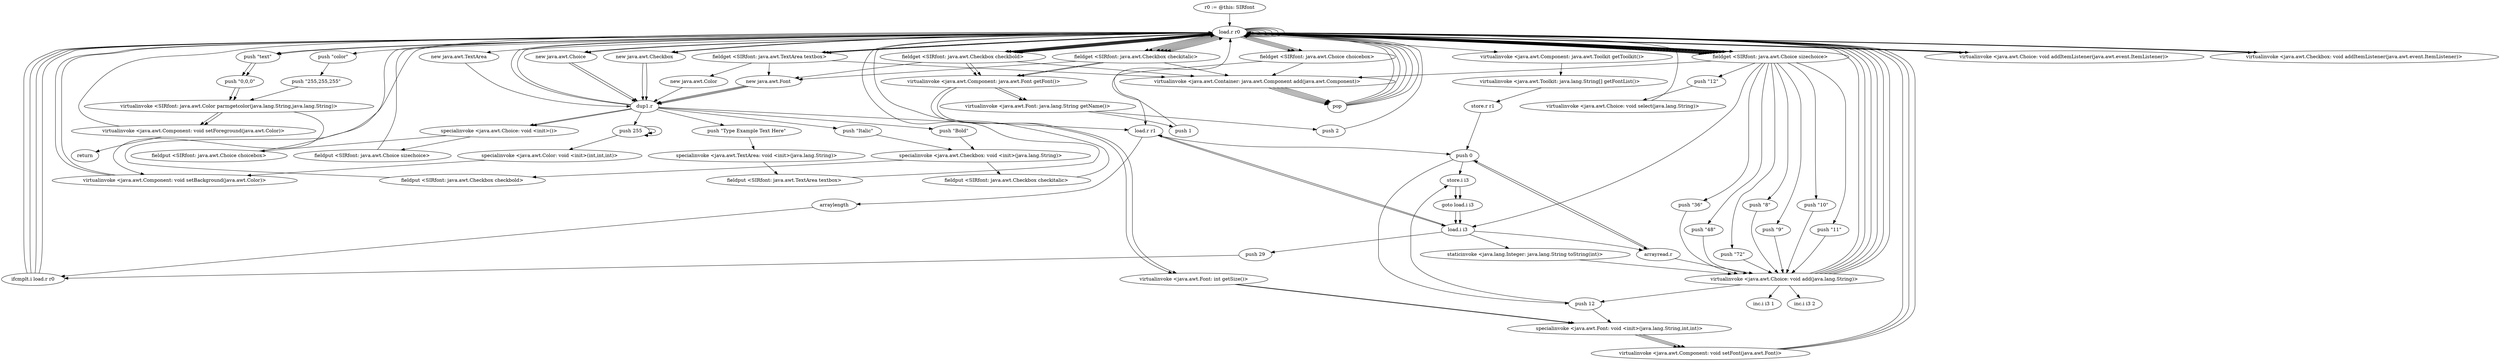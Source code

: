 digraph "" {
    "r0 := @this: SIRfont"
    "load.r r0"
    "r0 := @this: SIRfont"->"load.r r0";
    "load.r r0"->"load.r r0";
    "push \"color\""
    "load.r r0"->"push \"color\"";
    "push \"255,255,255\""
    "push \"color\""->"push \"255,255,255\"";
    "virtualinvoke <SIRfont: java.awt.Color parmgetcolor(java.lang.String,java.lang.String)>"
    "push \"255,255,255\""->"virtualinvoke <SIRfont: java.awt.Color parmgetcolor(java.lang.String,java.lang.String)>";
    "virtualinvoke <java.awt.Component: void setBackground(java.awt.Color)>"
    "virtualinvoke <SIRfont: java.awt.Color parmgetcolor(java.lang.String,java.lang.String)>"->"virtualinvoke <java.awt.Component: void setBackground(java.awt.Color)>";
    "virtualinvoke <java.awt.Component: void setBackground(java.awt.Color)>"->"load.r r0";
    "new java.awt.TextArea"
    "load.r r0"->"new java.awt.TextArea";
    "dup1.r"
    "new java.awt.TextArea"->"dup1.r";
    "push \"Type Example Text Here\""
    "dup1.r"->"push \"Type Example Text Here\"";
    "specialinvoke <java.awt.TextArea: void <init>(java.lang.String)>"
    "push \"Type Example Text Here\""->"specialinvoke <java.awt.TextArea: void <init>(java.lang.String)>";
    "fieldput <SIRfont: java.awt.TextArea textbox>"
    "specialinvoke <java.awt.TextArea: void <init>(java.lang.String)>"->"fieldput <SIRfont: java.awt.TextArea textbox>";
    "fieldput <SIRfont: java.awt.TextArea textbox>"->"load.r r0";
    "load.r r0"->"load.r r0";
    "fieldget <SIRfont: java.awt.TextArea textbox>"
    "load.r r0"->"fieldget <SIRfont: java.awt.TextArea textbox>";
    "virtualinvoke <java.awt.Container: java.awt.Component add(java.awt.Component)>"
    "fieldget <SIRfont: java.awt.TextArea textbox>"->"virtualinvoke <java.awt.Container: java.awt.Component add(java.awt.Component)>";
    "pop"
    "virtualinvoke <java.awt.Container: java.awt.Component add(java.awt.Component)>"->"pop";
    "pop"->"load.r r0";
    "load.r r0"->"fieldget <SIRfont: java.awt.TextArea textbox>";
    "new java.awt.Color"
    "fieldget <SIRfont: java.awt.TextArea textbox>"->"new java.awt.Color";
    "new java.awt.Color"->"dup1.r";
    "push 255"
    "dup1.r"->"push 255";
    "push 255"->"push 255";
    "push 255"->"push 255";
    "specialinvoke <java.awt.Color: void <init>(int,int,int)>"
    "push 255"->"specialinvoke <java.awt.Color: void <init>(int,int,int)>";
    "specialinvoke <java.awt.Color: void <init>(int,int,int)>"->"virtualinvoke <java.awt.Component: void setBackground(java.awt.Color)>";
    "virtualinvoke <java.awt.Component: void setBackground(java.awt.Color)>"->"load.r r0";
    "new java.awt.Choice"
    "load.r r0"->"new java.awt.Choice";
    "new java.awt.Choice"->"dup1.r";
    "specialinvoke <java.awt.Choice: void <init>()>"
    "dup1.r"->"specialinvoke <java.awt.Choice: void <init>()>";
    "fieldput <SIRfont: java.awt.Choice choicebox>"
    "specialinvoke <java.awt.Choice: void <init>()>"->"fieldput <SIRfont: java.awt.Choice choicebox>";
    "fieldput <SIRfont: java.awt.Choice choicebox>"->"load.r r0";
    "virtualinvoke <java.awt.Component: java.awt.Toolkit getToolkit()>"
    "load.r r0"->"virtualinvoke <java.awt.Component: java.awt.Toolkit getToolkit()>";
    "virtualinvoke <java.awt.Toolkit: java.lang.String[] getFontList()>"
    "virtualinvoke <java.awt.Component: java.awt.Toolkit getToolkit()>"->"virtualinvoke <java.awt.Toolkit: java.lang.String[] getFontList()>";
    "store.r r1"
    "virtualinvoke <java.awt.Toolkit: java.lang.String[] getFontList()>"->"store.r r1";
    "push 0"
    "store.r r1"->"push 0";
    "store.i i3"
    "push 0"->"store.i i3";
    "goto load.i i3"
    "store.i i3"->"goto load.i i3";
    "load.i i3"
    "goto load.i i3"->"load.i i3";
    "load.r r1"
    "load.i i3"->"load.r r1";
    "arraylength"
    "load.r r1"->"arraylength";
    "ifcmplt.i load.r r0"
    "arraylength"->"ifcmplt.i load.r r0";
    "ifcmplt.i load.r r0"->"load.r r0";
    "load.r r0"->"load.r r0";
    "fieldget <SIRfont: java.awt.Choice choicebox>"
    "load.r r0"->"fieldget <SIRfont: java.awt.Choice choicebox>";
    "fieldget <SIRfont: java.awt.Choice choicebox>"->"virtualinvoke <java.awt.Container: java.awt.Component add(java.awt.Component)>";
    "virtualinvoke <java.awt.Container: java.awt.Component add(java.awt.Component)>"->"pop";
    "pop"->"load.r r0";
    "load.r r0"->"fieldget <SIRfont: java.awt.Choice choicebox>";
    "fieldget <SIRfont: java.awt.Choice choicebox>"->"load.r r0";
    "virtualinvoke <java.awt.Choice: void addItemListener(java.awt.event.ItemListener)>"
    "load.r r0"->"virtualinvoke <java.awt.Choice: void addItemListener(java.awt.event.ItemListener)>";
    "virtualinvoke <java.awt.Choice: void addItemListener(java.awt.event.ItemListener)>"->"load.r r0";
    "load.r r0"->"new java.awt.Choice";
    "new java.awt.Choice"->"dup1.r";
    "dup1.r"->"specialinvoke <java.awt.Choice: void <init>()>";
    "fieldput <SIRfont: java.awt.Choice sizechoice>"
    "specialinvoke <java.awt.Choice: void <init>()>"->"fieldput <SIRfont: java.awt.Choice sizechoice>";
    "fieldput <SIRfont: java.awt.Choice sizechoice>"->"load.r r0";
    "fieldget <SIRfont: java.awt.Choice sizechoice>"
    "load.r r0"->"fieldget <SIRfont: java.awt.Choice sizechoice>";
    "push \"8\""
    "fieldget <SIRfont: java.awt.Choice sizechoice>"->"push \"8\"";
    "virtualinvoke <java.awt.Choice: void add(java.lang.String)>"
    "push \"8\""->"virtualinvoke <java.awt.Choice: void add(java.lang.String)>";
    "virtualinvoke <java.awt.Choice: void add(java.lang.String)>"->"load.r r0";
    "load.r r0"->"fieldget <SIRfont: java.awt.Choice sizechoice>";
    "push \"9\""
    "fieldget <SIRfont: java.awt.Choice sizechoice>"->"push \"9\"";
    "push \"9\""->"virtualinvoke <java.awt.Choice: void add(java.lang.String)>";
    "virtualinvoke <java.awt.Choice: void add(java.lang.String)>"->"load.r r0";
    "load.r r0"->"fieldget <SIRfont: java.awt.Choice sizechoice>";
    "push \"10\""
    "fieldget <SIRfont: java.awt.Choice sizechoice>"->"push \"10\"";
    "push \"10\""->"virtualinvoke <java.awt.Choice: void add(java.lang.String)>";
    "virtualinvoke <java.awt.Choice: void add(java.lang.String)>"->"load.r r0";
    "load.r r0"->"fieldget <SIRfont: java.awt.Choice sizechoice>";
    "push \"11\""
    "fieldget <SIRfont: java.awt.Choice sizechoice>"->"push \"11\"";
    "push \"11\""->"virtualinvoke <java.awt.Choice: void add(java.lang.String)>";
    "push 12"
    "virtualinvoke <java.awt.Choice: void add(java.lang.String)>"->"push 12";
    "push 12"->"store.i i3";
    "store.i i3"->"goto load.i i3";
    "goto load.i i3"->"load.i i3";
    "push 29"
    "load.i i3"->"push 29";
    "push 29"->"ifcmplt.i load.r r0";
    "ifcmplt.i load.r r0"->"load.r r0";
    "load.r r0"->"fieldget <SIRfont: java.awt.Choice sizechoice>";
    "push \"36\""
    "fieldget <SIRfont: java.awt.Choice sizechoice>"->"push \"36\"";
    "push \"36\""->"virtualinvoke <java.awt.Choice: void add(java.lang.String)>";
    "virtualinvoke <java.awt.Choice: void add(java.lang.String)>"->"load.r r0";
    "load.r r0"->"fieldget <SIRfont: java.awt.Choice sizechoice>";
    "push \"48\""
    "fieldget <SIRfont: java.awt.Choice sizechoice>"->"push \"48\"";
    "push \"48\""->"virtualinvoke <java.awt.Choice: void add(java.lang.String)>";
    "virtualinvoke <java.awt.Choice: void add(java.lang.String)>"->"load.r r0";
    "load.r r0"->"fieldget <SIRfont: java.awt.Choice sizechoice>";
    "push \"72\""
    "fieldget <SIRfont: java.awt.Choice sizechoice>"->"push \"72\"";
    "push \"72\""->"virtualinvoke <java.awt.Choice: void add(java.lang.String)>";
    "virtualinvoke <java.awt.Choice: void add(java.lang.String)>"->"load.r r0";
    "load.r r0"->"load.r r0";
    "load.r r0"->"fieldget <SIRfont: java.awt.Choice sizechoice>";
    "fieldget <SIRfont: java.awt.Choice sizechoice>"->"virtualinvoke <java.awt.Container: java.awt.Component add(java.awt.Component)>";
    "virtualinvoke <java.awt.Container: java.awt.Component add(java.awt.Component)>"->"pop";
    "pop"->"load.r r0";
    "load.r r0"->"fieldget <SIRfont: java.awt.Choice sizechoice>";
    "push \"12\""
    "fieldget <SIRfont: java.awt.Choice sizechoice>"->"push \"12\"";
    "virtualinvoke <java.awt.Choice: void select(java.lang.String)>"
    "push \"12\""->"virtualinvoke <java.awt.Choice: void select(java.lang.String)>";
    "virtualinvoke <java.awt.Choice: void select(java.lang.String)>"->"load.r r0";
    "load.r r0"->"fieldget <SIRfont: java.awt.Choice sizechoice>";
    "fieldget <SIRfont: java.awt.Choice sizechoice>"->"load.r r0";
    "load.r r0"->"virtualinvoke <java.awt.Choice: void addItemListener(java.awt.event.ItemListener)>";
    "virtualinvoke <java.awt.Choice: void addItemListener(java.awt.event.ItemListener)>"->"load.r r0";
    "load.r r0"->"fieldget <SIRfont: java.awt.TextArea textbox>";
    "new java.awt.Font"
    "fieldget <SIRfont: java.awt.TextArea textbox>"->"new java.awt.Font";
    "new java.awt.Font"->"dup1.r";
    "dup1.r"->"load.r r1";
    "load.r r1"->"push 0";
    "arrayread.r"
    "push 0"->"arrayread.r";
    "arrayread.r"->"push 0";
    "push 0"->"push 12";
    "specialinvoke <java.awt.Font: void <init>(java.lang.String,int,int)>"
    "push 12"->"specialinvoke <java.awt.Font: void <init>(java.lang.String,int,int)>";
    "virtualinvoke <java.awt.Component: void setFont(java.awt.Font)>"
    "specialinvoke <java.awt.Font: void <init>(java.lang.String,int,int)>"->"virtualinvoke <java.awt.Component: void setFont(java.awt.Font)>";
    "virtualinvoke <java.awt.Component: void setFont(java.awt.Font)>"->"load.r r0";
    "new java.awt.Checkbox"
    "load.r r0"->"new java.awt.Checkbox";
    "new java.awt.Checkbox"->"dup1.r";
    "push \"Bold\""
    "dup1.r"->"push \"Bold\"";
    "specialinvoke <java.awt.Checkbox: void <init>(java.lang.String)>"
    "push \"Bold\""->"specialinvoke <java.awt.Checkbox: void <init>(java.lang.String)>";
    "fieldput <SIRfont: java.awt.Checkbox checkbold>"
    "specialinvoke <java.awt.Checkbox: void <init>(java.lang.String)>"->"fieldput <SIRfont: java.awt.Checkbox checkbold>";
    "fieldput <SIRfont: java.awt.Checkbox checkbold>"->"load.r r0";
    "load.r r0"->"load.r r0";
    "fieldget <SIRfont: java.awt.Checkbox checkbold>"
    "load.r r0"->"fieldget <SIRfont: java.awt.Checkbox checkbold>";
    "fieldget <SIRfont: java.awt.Checkbox checkbold>"->"virtualinvoke <java.awt.Container: java.awt.Component add(java.awt.Component)>";
    "virtualinvoke <java.awt.Container: java.awt.Component add(java.awt.Component)>"->"pop";
    "pop"->"load.r r0";
    "load.r r0"->"fieldget <SIRfont: java.awt.Checkbox checkbold>";
    "fieldget <SIRfont: java.awt.Checkbox checkbold>"->"load.r r0";
    "virtualinvoke <java.awt.Checkbox: void addItemListener(java.awt.event.ItemListener)>"
    "load.r r0"->"virtualinvoke <java.awt.Checkbox: void addItemListener(java.awt.event.ItemListener)>";
    "virtualinvoke <java.awt.Checkbox: void addItemListener(java.awt.event.ItemListener)>"->"load.r r0";
    "load.r r0"->"fieldget <SIRfont: java.awt.Checkbox checkbold>";
    "fieldget <SIRfont: java.awt.Checkbox checkbold>"->"new java.awt.Font";
    "new java.awt.Font"->"dup1.r";
    "dup1.r"->"load.r r0";
    "load.r r0"->"fieldget <SIRfont: java.awt.Checkbox checkbold>";
    "virtualinvoke <java.awt.Component: java.awt.Font getFont()>"
    "fieldget <SIRfont: java.awt.Checkbox checkbold>"->"virtualinvoke <java.awt.Component: java.awt.Font getFont()>";
    "virtualinvoke <java.awt.Font: java.lang.String getName()>"
    "virtualinvoke <java.awt.Component: java.awt.Font getFont()>"->"virtualinvoke <java.awt.Font: java.lang.String getName()>";
    "push 1"
    "virtualinvoke <java.awt.Font: java.lang.String getName()>"->"push 1";
    "push 1"->"load.r r0";
    "load.r r0"->"fieldget <SIRfont: java.awt.Checkbox checkbold>";
    "fieldget <SIRfont: java.awt.Checkbox checkbold>"->"virtualinvoke <java.awt.Component: java.awt.Font getFont()>";
    "virtualinvoke <java.awt.Font: int getSize()>"
    "virtualinvoke <java.awt.Component: java.awt.Font getFont()>"->"virtualinvoke <java.awt.Font: int getSize()>";
    "virtualinvoke <java.awt.Font: int getSize()>"->"specialinvoke <java.awt.Font: void <init>(java.lang.String,int,int)>";
    "specialinvoke <java.awt.Font: void <init>(java.lang.String,int,int)>"->"virtualinvoke <java.awt.Component: void setFont(java.awt.Font)>";
    "virtualinvoke <java.awt.Component: void setFont(java.awt.Font)>"->"load.r r0";
    "load.r r0"->"fieldget <SIRfont: java.awt.Checkbox checkbold>";
    "fieldget <SIRfont: java.awt.Checkbox checkbold>"->"load.r r0";
    "push \"text\""
    "load.r r0"->"push \"text\"";
    "push \"0,0,0\""
    "push \"text\""->"push \"0,0,0\"";
    "push \"0,0,0\""->"virtualinvoke <SIRfont: java.awt.Color parmgetcolor(java.lang.String,java.lang.String)>";
    "virtualinvoke <java.awt.Component: void setForeground(java.awt.Color)>"
    "virtualinvoke <SIRfont: java.awt.Color parmgetcolor(java.lang.String,java.lang.String)>"->"virtualinvoke <java.awt.Component: void setForeground(java.awt.Color)>";
    "virtualinvoke <java.awt.Component: void setForeground(java.awt.Color)>"->"load.r r0";
    "load.r r0"->"new java.awt.Checkbox";
    "new java.awt.Checkbox"->"dup1.r";
    "push \"Italic\""
    "dup1.r"->"push \"Italic\"";
    "push \"Italic\""->"specialinvoke <java.awt.Checkbox: void <init>(java.lang.String)>";
    "fieldput <SIRfont: java.awt.Checkbox checkitalic>"
    "specialinvoke <java.awt.Checkbox: void <init>(java.lang.String)>"->"fieldput <SIRfont: java.awt.Checkbox checkitalic>";
    "fieldput <SIRfont: java.awt.Checkbox checkitalic>"->"load.r r0";
    "load.r r0"->"load.r r0";
    "fieldget <SIRfont: java.awt.Checkbox checkitalic>"
    "load.r r0"->"fieldget <SIRfont: java.awt.Checkbox checkitalic>";
    "fieldget <SIRfont: java.awt.Checkbox checkitalic>"->"virtualinvoke <java.awt.Container: java.awt.Component add(java.awt.Component)>";
    "virtualinvoke <java.awt.Container: java.awt.Component add(java.awt.Component)>"->"pop";
    "pop"->"load.r r0";
    "load.r r0"->"fieldget <SIRfont: java.awt.Checkbox checkitalic>";
    "fieldget <SIRfont: java.awt.Checkbox checkitalic>"->"load.r r0";
    "load.r r0"->"virtualinvoke <java.awt.Checkbox: void addItemListener(java.awt.event.ItemListener)>";
    "virtualinvoke <java.awt.Checkbox: void addItemListener(java.awt.event.ItemListener)>"->"load.r r0";
    "load.r r0"->"fieldget <SIRfont: java.awt.Checkbox checkitalic>";
    "fieldget <SIRfont: java.awt.Checkbox checkitalic>"->"new java.awt.Font";
    "new java.awt.Font"->"dup1.r";
    "dup1.r"->"load.r r0";
    "load.r r0"->"fieldget <SIRfont: java.awt.Checkbox checkitalic>";
    "fieldget <SIRfont: java.awt.Checkbox checkitalic>"->"virtualinvoke <java.awt.Component: java.awt.Font getFont()>";
    "virtualinvoke <java.awt.Component: java.awt.Font getFont()>"->"virtualinvoke <java.awt.Font: java.lang.String getName()>";
    "push 2"
    "virtualinvoke <java.awt.Font: java.lang.String getName()>"->"push 2";
    "push 2"->"load.r r0";
    "load.r r0"->"fieldget <SIRfont: java.awt.Checkbox checkitalic>";
    "fieldget <SIRfont: java.awt.Checkbox checkitalic>"->"virtualinvoke <java.awt.Component: java.awt.Font getFont()>";
    "virtualinvoke <java.awt.Component: java.awt.Font getFont()>"->"virtualinvoke <java.awt.Font: int getSize()>";
    "virtualinvoke <java.awt.Font: int getSize()>"->"specialinvoke <java.awt.Font: void <init>(java.lang.String,int,int)>";
    "specialinvoke <java.awt.Font: void <init>(java.lang.String,int,int)>"->"virtualinvoke <java.awt.Component: void setFont(java.awt.Font)>";
    "virtualinvoke <java.awt.Component: void setFont(java.awt.Font)>"->"load.r r0";
    "load.r r0"->"fieldget <SIRfont: java.awt.Checkbox checkitalic>";
    "fieldget <SIRfont: java.awt.Checkbox checkitalic>"->"load.r r0";
    "load.r r0"->"push \"text\"";
    "push \"text\""->"push \"0,0,0\"";
    "push \"0,0,0\""->"virtualinvoke <SIRfont: java.awt.Color parmgetcolor(java.lang.String,java.lang.String)>";
    "virtualinvoke <SIRfont: java.awt.Color parmgetcolor(java.lang.String,java.lang.String)>"->"virtualinvoke <java.awt.Component: void setForeground(java.awt.Color)>";
    "return"
    "virtualinvoke <java.awt.Component: void setForeground(java.awt.Color)>"->"return";
    "ifcmplt.i load.r r0"->"load.r r0";
    "load.r r0"->"fieldget <SIRfont: java.awt.Choice sizechoice>";
    "fieldget <SIRfont: java.awt.Choice sizechoice>"->"load.i i3";
    "staticinvoke <java.lang.Integer: java.lang.String toString(int)>"
    "load.i i3"->"staticinvoke <java.lang.Integer: java.lang.String toString(int)>";
    "staticinvoke <java.lang.Integer: java.lang.String toString(int)>"->"virtualinvoke <java.awt.Choice: void add(java.lang.String)>";
    "inc.i i3 2"
    "virtualinvoke <java.awt.Choice: void add(java.lang.String)>"->"inc.i i3 2";
    "ifcmplt.i load.r r0"->"load.r r0";
    "load.r r0"->"fieldget <SIRfont: java.awt.Choice choicebox>";
    "fieldget <SIRfont: java.awt.Choice choicebox>"->"load.r r1";
    "load.r r1"->"load.i i3";
    "load.i i3"->"arrayread.r";
    "arrayread.r"->"virtualinvoke <java.awt.Choice: void add(java.lang.String)>";
    "inc.i i3 1"
    "virtualinvoke <java.awt.Choice: void add(java.lang.String)>"->"inc.i i3 1";
}
